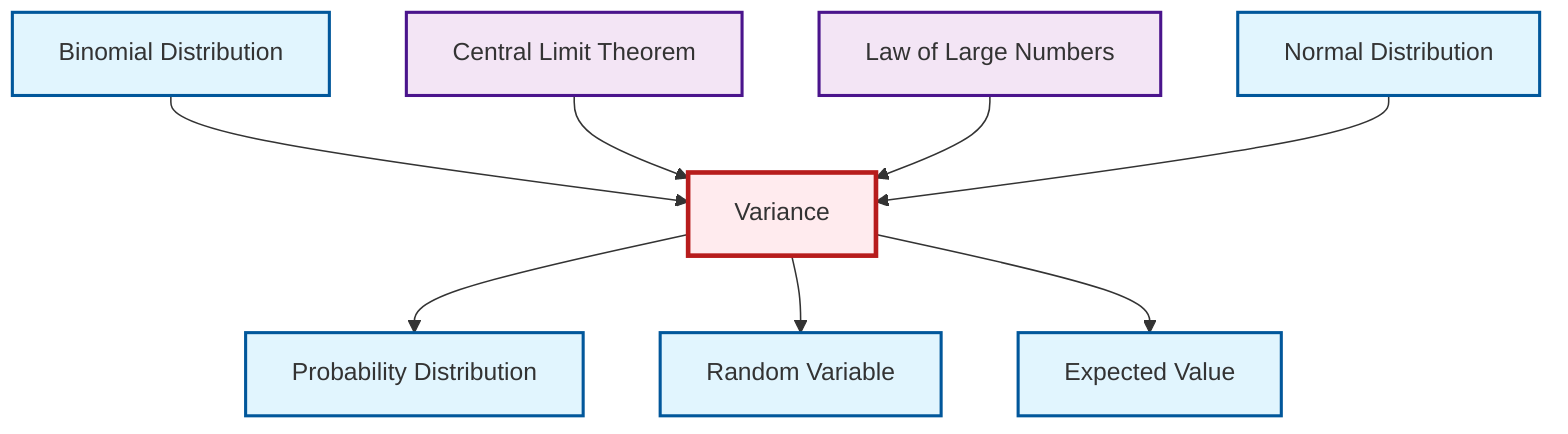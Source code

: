 graph TD
    classDef definition fill:#e1f5fe,stroke:#01579b,stroke-width:2px
    classDef theorem fill:#f3e5f5,stroke:#4a148c,stroke-width:2px
    classDef axiom fill:#fff3e0,stroke:#e65100,stroke-width:2px
    classDef example fill:#e8f5e9,stroke:#1b5e20,stroke-width:2px
    classDef current fill:#ffebee,stroke:#b71c1c,stroke-width:3px
    def-variance["Variance"]:::definition
    thm-central-limit["Central Limit Theorem"]:::theorem
    def-binomial-distribution["Binomial Distribution"]:::definition
    def-random-variable["Random Variable"]:::definition
    def-expectation["Expected Value"]:::definition
    def-probability-distribution["Probability Distribution"]:::definition
    def-normal-distribution["Normal Distribution"]:::definition
    thm-law-of-large-numbers["Law of Large Numbers"]:::theorem
    def-variance --> def-probability-distribution
    def-binomial-distribution --> def-variance
    thm-central-limit --> def-variance
    def-variance --> def-random-variable
    thm-law-of-large-numbers --> def-variance
    def-variance --> def-expectation
    def-normal-distribution --> def-variance
    class def-variance current